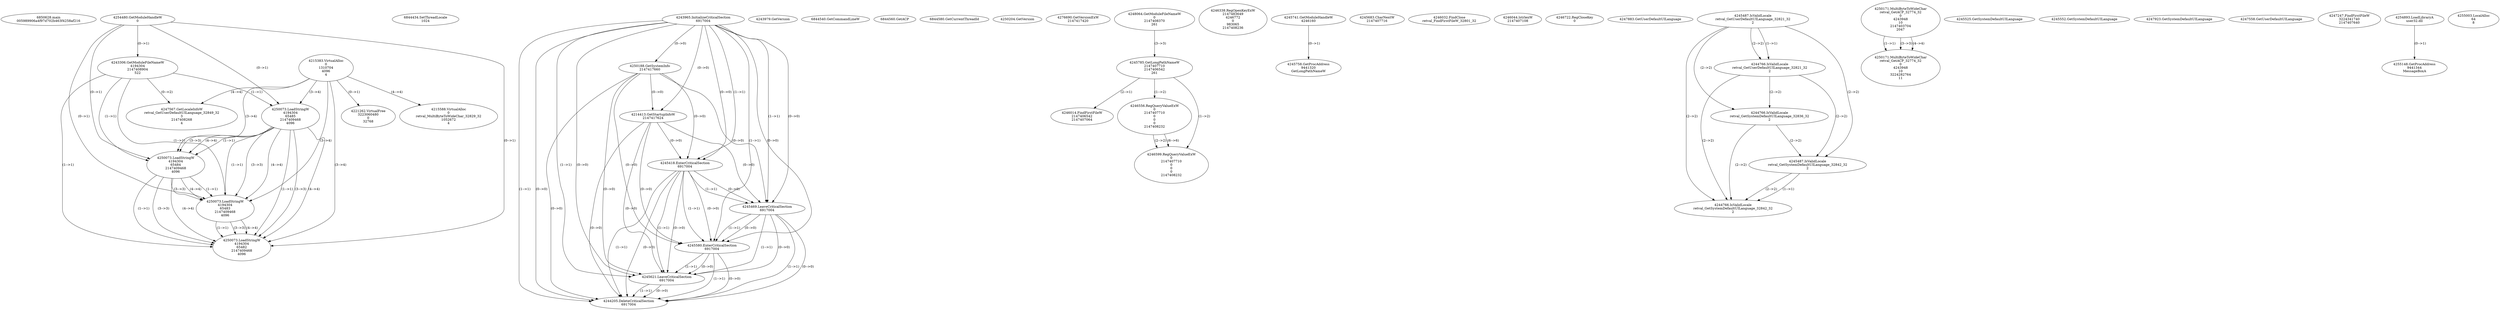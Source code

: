 // Global SCDG with merge call
digraph {
	0 [label="6850628.main
005989906a4f97d702b463f4258af216"]
	1 [label="4254480.GetModuleHandleW
0"]
	2 [label="6844434.SetThreadLocale
1024"]
	3 [label="4243965.InitializeCriticalSection
6917004"]
	4 [label="4243979.GetVersion
"]
	5 [label="4250188.GetSystemInfo
2147417660"]
	3 -> 5 [label="(0-->0)"]
	6 [label="6844540.GetCommandLineW
"]
	7 [label="4214413.GetStartupInfoW
2147417624"]
	3 -> 7 [label="(0-->0)"]
	5 -> 7 [label="(0-->0)"]
	8 [label="6844560.GetACP
"]
	9 [label="6844580.GetCurrentThreadId
"]
	10 [label="4250204.GetVersion
"]
	11 [label="4276690.GetVersionExW
2147417420"]
	12 [label="4243306.GetModuleFileNameW
4194304
2147408904
522"]
	1 -> 12 [label="(0-->1)"]
	13 [label="4248064.GetModuleFileNameW
0
2147408370
261"]
	14 [label="4215383.VirtualAlloc
0
1310704
4096
4"]
	15 [label="4246338.RegOpenKeyExW
2147483649
4246772
0
983065
2147408236"]
	16 [label="4245741.GetModuleHandleW
4246160"]
	17 [label="4245758.GetProcAddress
9441320
GetLongPathNameW"]
	16 -> 17 [label="(0-->1)"]
	18 [label="4245785.GetLongPathNameW
2147407710
2147406542
261"]
	13 -> 18 [label="(3-->3)"]
	19 [label="4245683.CharNextW
2147407716"]
	20 [label="4246014.FindFirstFileW
2147406542
2147407064"]
	18 -> 20 [label="(2-->1)"]
	21 [label="4246032.FindClose
retval_FindFirstFileW_32801_32"]
	22 [label="4246044.lstrlenW
2147407108"]
	23 [label="4246556.RegQueryValueExW
0
2147407710
0
0
0
2147408232"]
	18 -> 23 [label="(1-->2)"]
	24 [label="4246599.RegQueryValueExW
0
2147407710
0
0
0
2147408232"]
	18 -> 24 [label="(1-->2)"]
	23 -> 24 [label="(2-->2)"]
	23 -> 24 [label="(6-->6)"]
	25 [label="4246722.RegCloseKey
0"]
	26 [label="4247883.GetUserDefaultUILanguage
"]
	27 [label="4245418.EnterCriticalSection
6917004"]
	3 -> 27 [label="(1-->1)"]
	3 -> 27 [label="(0-->0)"]
	5 -> 27 [label="(0-->0)"]
	7 -> 27 [label="(0-->0)"]
	28 [label="4245469.LeaveCriticalSection
6917004"]
	3 -> 28 [label="(1-->1)"]
	27 -> 28 [label="(1-->1)"]
	3 -> 28 [label="(0-->0)"]
	5 -> 28 [label="(0-->0)"]
	7 -> 28 [label="(0-->0)"]
	27 -> 28 [label="(0-->0)"]
	29 [label="4245487.IsValidLocale
retval_GetUserDefaultUILanguage_32821_32
2"]
	30 [label="4250171.MultiByteToWideChar
retval_GetACP_32774_32
0
4243948
10
2147403704
2047"]
	31 [label="4250171.MultiByteToWideChar
retval_GetACP_32774_32
0
4243948
10
3224282764
11"]
	30 -> 31 [label="(1-->1)"]
	30 -> 31 [label="(3-->3)"]
	30 -> 31 [label="(4-->4)"]
	32 [label="4244766.IsValidLocale
retval_GetUserDefaultUILanguage_32821_32
2"]
	29 -> 32 [label="(1-->1)"]
	29 -> 32 [label="(2-->2)"]
	33 [label="4245525.GetSystemDefaultUILanguage
"]
	34 [label="4245552.GetSystemDefaultUILanguage
"]
	35 [label="4244766.IsValidLocale
retval_GetSystemDefaultUILanguage_32836_32
2"]
	29 -> 35 [label="(2-->2)"]
	32 -> 35 [label="(2-->2)"]
	36 [label="4245580.EnterCriticalSection
6917004"]
	3 -> 36 [label="(1-->1)"]
	27 -> 36 [label="(1-->1)"]
	28 -> 36 [label="(1-->1)"]
	3 -> 36 [label="(0-->0)"]
	5 -> 36 [label="(0-->0)"]
	7 -> 36 [label="(0-->0)"]
	27 -> 36 [label="(0-->0)"]
	28 -> 36 [label="(0-->0)"]
	37 [label="4245621.LeaveCriticalSection
6917004"]
	3 -> 37 [label="(1-->1)"]
	27 -> 37 [label="(1-->1)"]
	28 -> 37 [label="(1-->1)"]
	36 -> 37 [label="(1-->1)"]
	3 -> 37 [label="(0-->0)"]
	5 -> 37 [label="(0-->0)"]
	7 -> 37 [label="(0-->0)"]
	27 -> 37 [label="(0-->0)"]
	28 -> 37 [label="(0-->0)"]
	36 -> 37 [label="(0-->0)"]
	38 [label="4247923.GetSystemDefaultUILanguage
"]
	39 [label="4245487.IsValidLocale
retval_GetSystemDefaultUILanguage_32842_32
2"]
	29 -> 39 [label="(2-->2)"]
	32 -> 39 [label="(2-->2)"]
	35 -> 39 [label="(2-->2)"]
	40 [label="4247558.GetUserDefaultUILanguage
"]
	41 [label="4247567.GetLocaleInfoW
retval_GetUserDefaultUILanguage_32849_32
3
2147408268
4"]
	12 -> 41 [label="(0-->2)"]
	14 -> 41 [label="(4-->4)"]
	42 [label="4247247.FindFirstFileW
3224341740
2147407640"]
	43 [label="4250073.LoadStringW
4194304
65485
2147409468
4096"]
	1 -> 43 [label="(0-->1)"]
	12 -> 43 [label="(1-->1)"]
	14 -> 43 [label="(3-->4)"]
	44 [label="4250073.LoadStringW
4194304
65484
2147409468
4096"]
	1 -> 44 [label="(0-->1)"]
	12 -> 44 [label="(1-->1)"]
	43 -> 44 [label="(1-->1)"]
	43 -> 44 [label="(3-->3)"]
	14 -> 44 [label="(3-->4)"]
	43 -> 44 [label="(4-->4)"]
	45 [label="4250073.LoadStringW
4194304
65483
2147409468
4096"]
	1 -> 45 [label="(0-->1)"]
	12 -> 45 [label="(1-->1)"]
	43 -> 45 [label="(1-->1)"]
	44 -> 45 [label="(1-->1)"]
	43 -> 45 [label="(3-->3)"]
	44 -> 45 [label="(3-->3)"]
	14 -> 45 [label="(3-->4)"]
	43 -> 45 [label="(4-->4)"]
	44 -> 45 [label="(4-->4)"]
	46 [label="4250073.LoadStringW
4194304
65482
2147409468
4096"]
	1 -> 46 [label="(0-->1)"]
	12 -> 46 [label="(1-->1)"]
	43 -> 46 [label="(1-->1)"]
	44 -> 46 [label="(1-->1)"]
	45 -> 46 [label="(1-->1)"]
	43 -> 46 [label="(3-->3)"]
	44 -> 46 [label="(3-->3)"]
	45 -> 46 [label="(3-->3)"]
	14 -> 46 [label="(3-->4)"]
	43 -> 46 [label="(4-->4)"]
	44 -> 46 [label="(4-->4)"]
	45 -> 46 [label="(4-->4)"]
	47 [label="4254893.LoadLibraryA
user32.dll"]
	48 [label="4255003.LocalAlloc
64
8"]
	49 [label="4255148.GetProcAddress
9441344
MessageBoxA"]
	47 -> 49 [label="(0-->1)"]
	50 [label="4244205.DeleteCriticalSection
6917004"]
	3 -> 50 [label="(1-->1)"]
	27 -> 50 [label="(1-->1)"]
	28 -> 50 [label="(1-->1)"]
	36 -> 50 [label="(1-->1)"]
	37 -> 50 [label="(1-->1)"]
	3 -> 50 [label="(0-->0)"]
	5 -> 50 [label="(0-->0)"]
	7 -> 50 [label="(0-->0)"]
	27 -> 50 [label="(0-->0)"]
	28 -> 50 [label="(0-->0)"]
	36 -> 50 [label="(0-->0)"]
	37 -> 50 [label="(0-->0)"]
	51 [label="4221262.VirtualFree
3223060480
0
32768"]
	14 -> 51 [label="(0-->1)"]
	52 [label="4244766.IsValidLocale
retval_GetSystemDefaultUILanguage_32842_32
2"]
	39 -> 52 [label="(1-->1)"]
	29 -> 52 [label="(2-->2)"]
	32 -> 52 [label="(2-->2)"]
	35 -> 52 [label="(2-->2)"]
	39 -> 52 [label="(2-->2)"]
	53 [label="4215588.VirtualAlloc
0
retval_MultiByteToWideChar_32829_32
1052672
4"]
	14 -> 53 [label="(4-->4)"]
}
